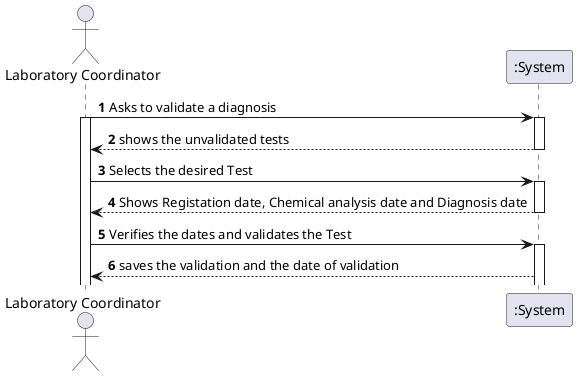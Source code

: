 @startuml
'https://plantuml.com/sequence-diagram

autonumber

actor "Laboratory Coordinator" as LC
 LC -> ":System" : Asks to validate a diagnosis
 activate LC
 activate ":System"
 ":System" --> LC :shows the unvalidated tests
 deactivate ":System"
 LC -> ":System" : Selects the desired Test
 activate ":System"
 ":System" --> LC : Shows Registation date, Chemical analysis date and Diagnosis date
 deactivate ":System"
 LC -> ":System" : Verifies the dates and validates the Test
 activate ":System"
 ":System" --> LC : saves the validation and the date of validation
 @enduml